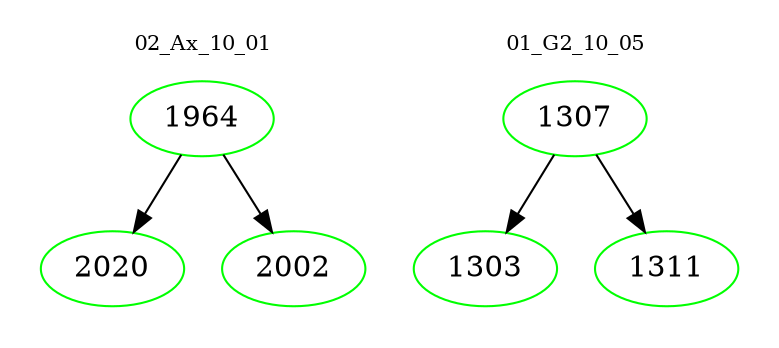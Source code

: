 digraph{
subgraph cluster_0 {
color = white
label = "02_Ax_10_01";
fontsize=10;
T0_1964 [label="1964", color="green"]
T0_1964 -> T0_2020 [color="black"]
T0_2020 [label="2020", color="green"]
T0_1964 -> T0_2002 [color="black"]
T0_2002 [label="2002", color="green"]
}
subgraph cluster_1 {
color = white
label = "01_G2_10_05";
fontsize=10;
T1_1307 [label="1307", color="green"]
T1_1307 -> T1_1303 [color="black"]
T1_1303 [label="1303", color="green"]
T1_1307 -> T1_1311 [color="black"]
T1_1311 [label="1311", color="green"]
}
}
